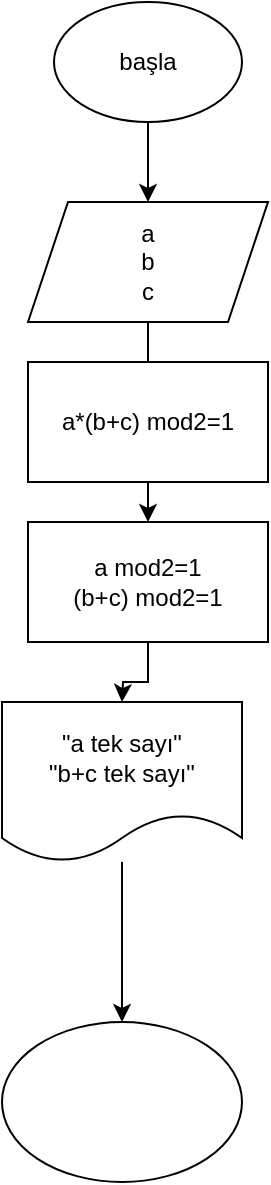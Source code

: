 <mxfile version="13.9.9" type="device"><diagram id="oaAS_zlI1WzHu0zZiJyf" name="Sayfa -1"><mxGraphModel dx="852" dy="494" grid="1" gridSize="10" guides="1" tooltips="1" connect="1" arrows="1" fold="1" page="1" pageScale="1" pageWidth="827" pageHeight="1169" math="0" shadow="0"><root><mxCell id="0"/><mxCell id="1" parent="0"/><mxCell id="k2oAkHOA1E00q_4VzEpy-1" value="" style="edgeStyle=orthogonalEdgeStyle;rounded=0;orthogonalLoop=1;jettySize=auto;html=1;" parent="1" source="ZpPgc6BC92TJqWIFd9E4-1" target="ZpPgc6BC92TJqWIFd9E4-2" edge="1"><mxGeometry relative="1" as="geometry"/></mxCell><mxCell id="ZpPgc6BC92TJqWIFd9E4-1" value="başla" style="ellipse;whiteSpace=wrap;html=1;" parent="1" vertex="1"><mxGeometry x="320" y="30" width="94" height="60" as="geometry"/></mxCell><mxCell id="k2oAkHOA1E00q_4VzEpy-2" value="" style="edgeStyle=orthogonalEdgeStyle;rounded=0;orthogonalLoop=1;jettySize=auto;html=1;" parent="1" source="ZpPgc6BC92TJqWIFd9E4-2" target="ZpPgc6BC92TJqWIFd9E4-4" edge="1"><mxGeometry relative="1" as="geometry"/></mxCell><mxCell id="ZpPgc6BC92TJqWIFd9E4-2" value="a&lt;br&gt;b&lt;br&gt;c&lt;br&gt;" style="shape=parallelogram;perimeter=parallelogramPerimeter;whiteSpace=wrap;html=1;fixedSize=1;" parent="1" vertex="1"><mxGeometry x="307" y="130" width="120" height="60" as="geometry"/></mxCell><mxCell id="ZpPgc6BC92TJqWIFd9E4-3" value="a*(b+c) mod2=1" style="rounded=0;whiteSpace=wrap;html=1;" parent="1" vertex="1"><mxGeometry x="307" y="210" width="120" height="60" as="geometry"/></mxCell><mxCell id="k2oAkHOA1E00q_4VzEpy-3" value="" style="edgeStyle=orthogonalEdgeStyle;rounded=0;orthogonalLoop=1;jettySize=auto;html=1;" parent="1" source="ZpPgc6BC92TJqWIFd9E4-4" edge="1"><mxGeometry relative="1" as="geometry"><mxPoint x="354" y="380" as="targetPoint"/></mxGeometry></mxCell><mxCell id="ZpPgc6BC92TJqWIFd9E4-4" value="a mod2=1&lt;br&gt;(b+c) mod2=1" style="rounded=0;whiteSpace=wrap;html=1;" parent="1" vertex="1"><mxGeometry x="307" y="290" width="120" height="60" as="geometry"/></mxCell><mxCell id="S4-p5ShV_-Sa0w6Av_A8-3" value="" style="edgeStyle=orthogonalEdgeStyle;rounded=0;orthogonalLoop=1;jettySize=auto;html=1;" edge="1" parent="1" source="S4-p5ShV_-Sa0w6Av_A8-1" target="S4-p5ShV_-Sa0w6Av_A8-2"><mxGeometry relative="1" as="geometry"/></mxCell><mxCell id="S4-p5ShV_-Sa0w6Av_A8-1" value="&quot;a tek sayı&quot;&lt;br&gt;&quot;b+c tek sayı&quot;" style="shape=document;whiteSpace=wrap;html=1;boundedLbl=1;" vertex="1" parent="1"><mxGeometry x="294" y="380" width="120" height="80" as="geometry"/></mxCell><mxCell id="S4-p5ShV_-Sa0w6Av_A8-2" value="" style="ellipse;whiteSpace=wrap;html=1;" vertex="1" parent="1"><mxGeometry x="294" y="540" width="120" height="80" as="geometry"/></mxCell></root></mxGraphModel></diagram></mxfile>